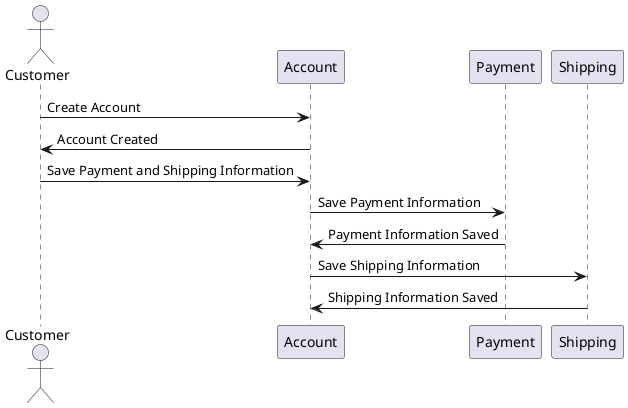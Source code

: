 @startuml
actor Customer
Customer -> Account: Create Account
Account -> Customer: Account Created
Customer -> Account: Save Payment and Shipping Information
Account -> Payment: Save Payment Information
Payment -> Account: Payment Information Saved
Account -> Shipping: Save Shipping Information
Shipping -> Account: Shipping Information Saved
@enduml